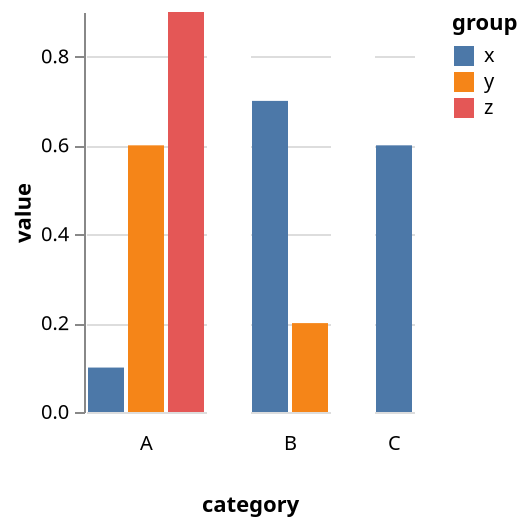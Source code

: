 {
  "$schema": "https://vega.github.io/schema/vega-lite/v5.json",
  "data": {
    "values": [
      { "category": "A", "group": "x", "value": 0.1 },
      { "category": "A", "group": "y", "value": 0.6 },
      { "category": "A", "group": "z", "value": 0.9 },
      { "category": "B", "group": "x", "value": 0.7 },
      { "category": "B", "group": "y", "value": 0.2 },
      { "category": "C", "group": "x", "value": 0.6 }
    ]
  },
  "mark": "bar",
  "encoding": {
    "column": { "field": "category", "header": { "orient": "bottom" } },
    "y": { "field": "value", "type": "quantitative" },
    "x": { "field": "group", "axis": null },
    "color": { "field": "group" }
  },
  "config": {
    "view": { "stroke": "transparent" }
  },
  "resolve": {
    "scale": { "x": "independent" }
  }
}
